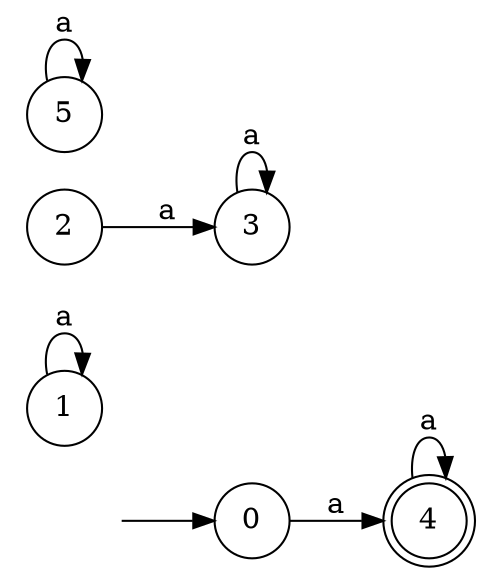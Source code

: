 digraph {
  rankdir=LR;
  0 [label="0", shape = circle];
  0 -> 4 [label="a"];
  1 [label="1", shape = circle];
  1 -> 1 [label="a"];
  2 [label="2", shape = circle];
  2 -> 3 [label="a"];
  3 [label="3", shape = circle];
  3 -> 3 [label="a"];
  4 [label="4", shape = doublecircle];
  4 -> 4 [label="a"];
  5 [label="5", shape = circle];
  5 -> 5 [label="a"];
  6 [label="", shape = plaintext];
  6 -> 0 [label=""];
}
